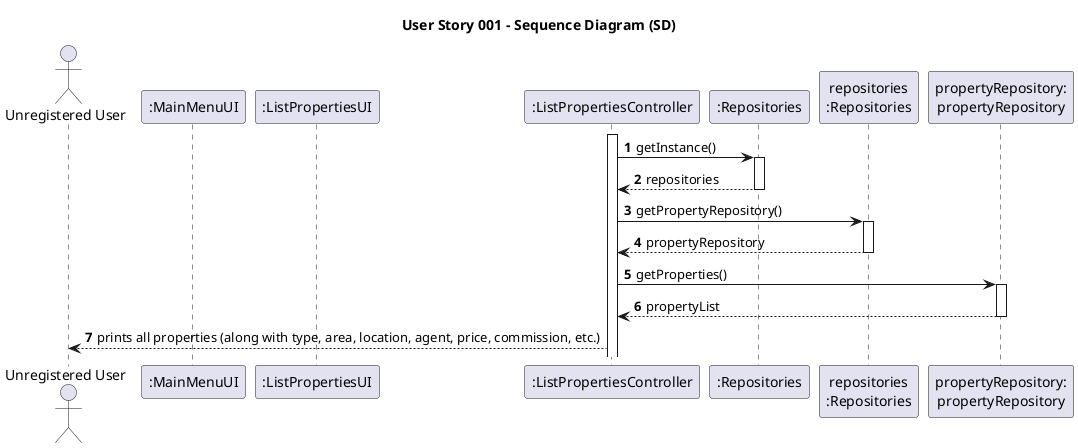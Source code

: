 @startuml
skinparam packageStyle rectangle
skinparam shadowing false

title User Story 001 - Sequence Diagram (SD)

autonumber

actor "Unregistered User" as User
participant ":MainMenuUI" as MainUI
participant ":ListPropertiesUI" as ListUI
participant ":ListPropertiesController" as CTRL
participant ":Repositories" as RepositorySingleton
participant "repositories\n:Repositories" as PLAT
participant "propertyRepository:\npropertyRepository" as PropertyRepository

activate CTRL

    CTRL -> RepositorySingleton : getInstance()
    activate RepositorySingleton

    RepositorySingleton --> CTRL : repositories
    deactivate RepositorySingleton

    CTRL -> PLAT : getPropertyRepository()
    activate PLAT

    PLAT --> CTRL : propertyRepository
    deactivate PLAT

    CTRL -> PropertyRepository : getProperties()
    activate PropertyRepository

    PropertyRepository --> CTRL : propertyList
    deactivate PropertyRepository
    deactivate ListUI

    CTRL --> User : prints all properties (along with type, area, location, agent, price, commission, etc.)
    deactivate MainUI

@enduml